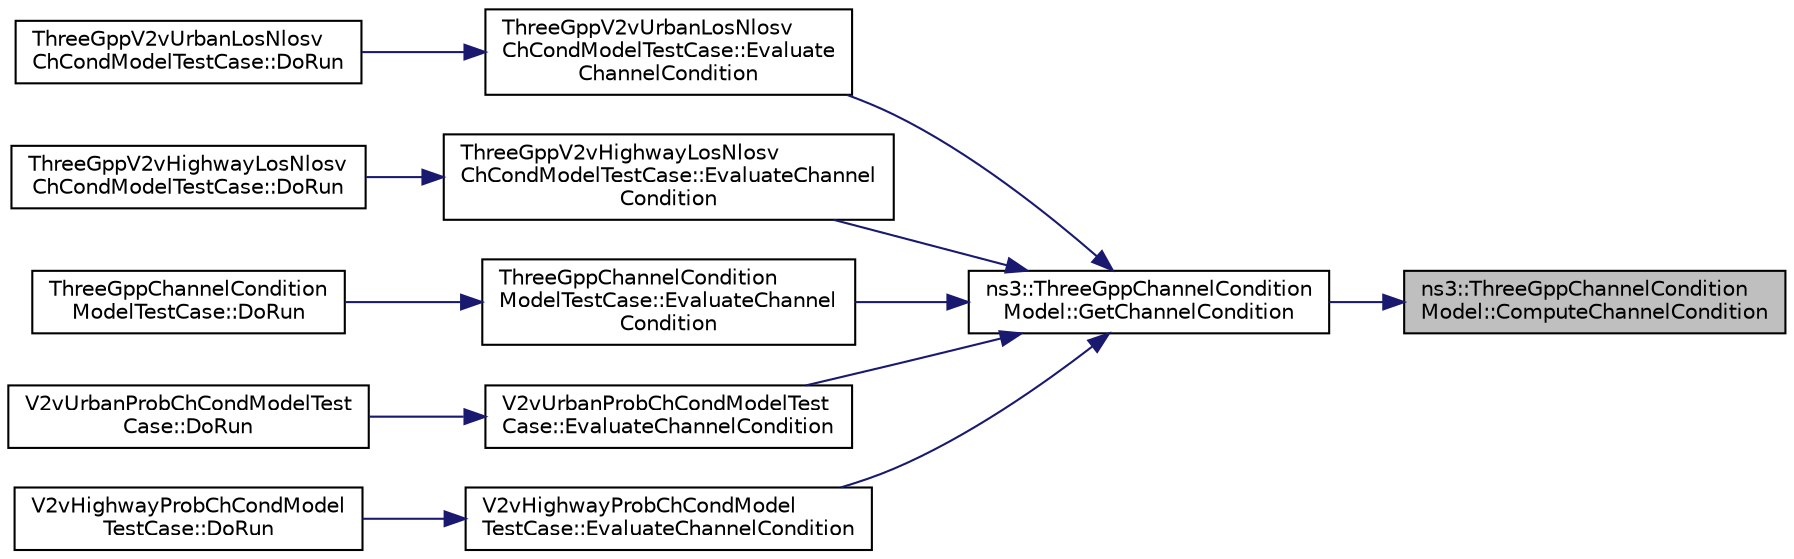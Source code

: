 digraph "ns3::ThreeGppChannelConditionModel::ComputeChannelCondition"
{
 // LATEX_PDF_SIZE
  edge [fontname="Helvetica",fontsize="10",labelfontname="Helvetica",labelfontsize="10"];
  node [fontname="Helvetica",fontsize="10",shape=record];
  rankdir="RL";
  Node1 [label="ns3::ThreeGppChannelCondition\lModel::ComputeChannelCondition",height=0.2,width=0.4,color="black", fillcolor="grey75", style="filled", fontcolor="black",tooltip="This method computes the channel condition based on a probabilistic model that is specific for the sc..."];
  Node1 -> Node2 [dir="back",color="midnightblue",fontsize="10",style="solid",fontname="Helvetica"];
  Node2 [label="ns3::ThreeGppChannelCondition\lModel::GetChannelCondition",height=0.2,width=0.4,color="black", fillcolor="white", style="filled",URL="$classns3_1_1_three_gpp_channel_condition_model.html#a3065d925996498a7ad41fe5004b90a3c",tooltip="Retrieve the condition of the channel between a and b."];
  Node2 -> Node3 [dir="back",color="midnightblue",fontsize="10",style="solid",fontname="Helvetica"];
  Node3 [label="ThreeGppV2vUrbanLosNlosv\lChCondModelTestCase::Evaluate\lChannelCondition",height=0.2,width=0.4,color="black", fillcolor="white", style="filled",URL="$class_three_gpp_v2v_urban_los_nlosv_ch_cond_model_test_case.html#aa8d55f861e5bade2509f64ac730319f2",tooltip="Evaluates the channel condition between two nodes by calling the method GetChannelCondition on m_cond..."];
  Node3 -> Node4 [dir="back",color="midnightblue",fontsize="10",style="solid",fontname="Helvetica"];
  Node4 [label="ThreeGppV2vUrbanLosNlosv\lChCondModelTestCase::DoRun",height=0.2,width=0.4,color="black", fillcolor="white", style="filled",URL="$class_three_gpp_v2v_urban_los_nlosv_ch_cond_model_test_case.html#a3c2df4a7a3f3d79b69a9b82b5aed42aa",tooltip="Builds the simulation scenario and perform the tests."];
  Node2 -> Node5 [dir="back",color="midnightblue",fontsize="10",style="solid",fontname="Helvetica"];
  Node5 [label="ThreeGppV2vHighwayLosNlosv\lChCondModelTestCase::EvaluateChannel\lCondition",height=0.2,width=0.4,color="black", fillcolor="white", style="filled",URL="$class_three_gpp_v2v_highway_los_nlosv_ch_cond_model_test_case.html#a4ed0de80e9723c449dbe65567ccf1505",tooltip="Evaluates the channel condition between two nodes by calling the method GetChannelCondition on m_cond..."];
  Node5 -> Node6 [dir="back",color="midnightblue",fontsize="10",style="solid",fontname="Helvetica"];
  Node6 [label="ThreeGppV2vHighwayLosNlosv\lChCondModelTestCase::DoRun",height=0.2,width=0.4,color="black", fillcolor="white", style="filled",URL="$class_three_gpp_v2v_highway_los_nlosv_ch_cond_model_test_case.html#a6f70342d318085f5dd1ec9161fab5814",tooltip="Builds the simulation scenario and perform the tests."];
  Node2 -> Node7 [dir="back",color="midnightblue",fontsize="10",style="solid",fontname="Helvetica"];
  Node7 [label="ThreeGppChannelCondition\lModelTestCase::EvaluateChannel\lCondition",height=0.2,width=0.4,color="black", fillcolor="white", style="filled",URL="$class_three_gpp_channel_condition_model_test_case.html#a5d1783b8b6eb685246c6f90d240cec2d",tooltip="Evaluates the channel condition between two nodes by calling the method GetChannelCondition on m_cond..."];
  Node7 -> Node8 [dir="back",color="midnightblue",fontsize="10",style="solid",fontname="Helvetica"];
  Node8 [label="ThreeGppChannelCondition\lModelTestCase::DoRun",height=0.2,width=0.4,color="black", fillcolor="white", style="filled",URL="$class_three_gpp_channel_condition_model_test_case.html#a1e051fff0969bbc48d047f7a3a08ce0e",tooltip="Builds the simulation scenario and perform the tests."];
  Node2 -> Node9 [dir="back",color="midnightblue",fontsize="10",style="solid",fontname="Helvetica"];
  Node9 [label="V2vUrbanProbChCondModelTest\lCase::EvaluateChannelCondition",height=0.2,width=0.4,color="black", fillcolor="white", style="filled",URL="$class_v2v_urban_prob_ch_cond_model_test_case.html#a5dacfb4db3bc39d0dcbaeee000370724",tooltip="Evaluates the channel condition between two nodes by calling the method GetChannelCondition on m_cond..."];
  Node9 -> Node10 [dir="back",color="midnightblue",fontsize="10",style="solid",fontname="Helvetica"];
  Node10 [label="V2vUrbanProbChCondModelTest\lCase::DoRun",height=0.2,width=0.4,color="black", fillcolor="white", style="filled",URL="$class_v2v_urban_prob_ch_cond_model_test_case.html#a5e8a78e5af26ac34bec4ab6c18fde149",tooltip="Builds the simulation scenario and perform the tests."];
  Node2 -> Node11 [dir="back",color="midnightblue",fontsize="10",style="solid",fontname="Helvetica"];
  Node11 [label="V2vHighwayProbChCondModel\lTestCase::EvaluateChannelCondition",height=0.2,width=0.4,color="black", fillcolor="white", style="filled",URL="$class_v2v_highway_prob_ch_cond_model_test_case.html#a0b793e4103942cc9f626a46c86fe34fc",tooltip="Evaluates the channel condition between two nodes by calling the method GetChannelCondition on m_cond..."];
  Node11 -> Node12 [dir="back",color="midnightblue",fontsize="10",style="solid",fontname="Helvetica"];
  Node12 [label="V2vHighwayProbChCondModel\lTestCase::DoRun",height=0.2,width=0.4,color="black", fillcolor="white", style="filled",URL="$class_v2v_highway_prob_ch_cond_model_test_case.html#aa973405f68efce293f6a395ab7a2af4f",tooltip="Builds the simulation scenario and perform the tests."];
}
